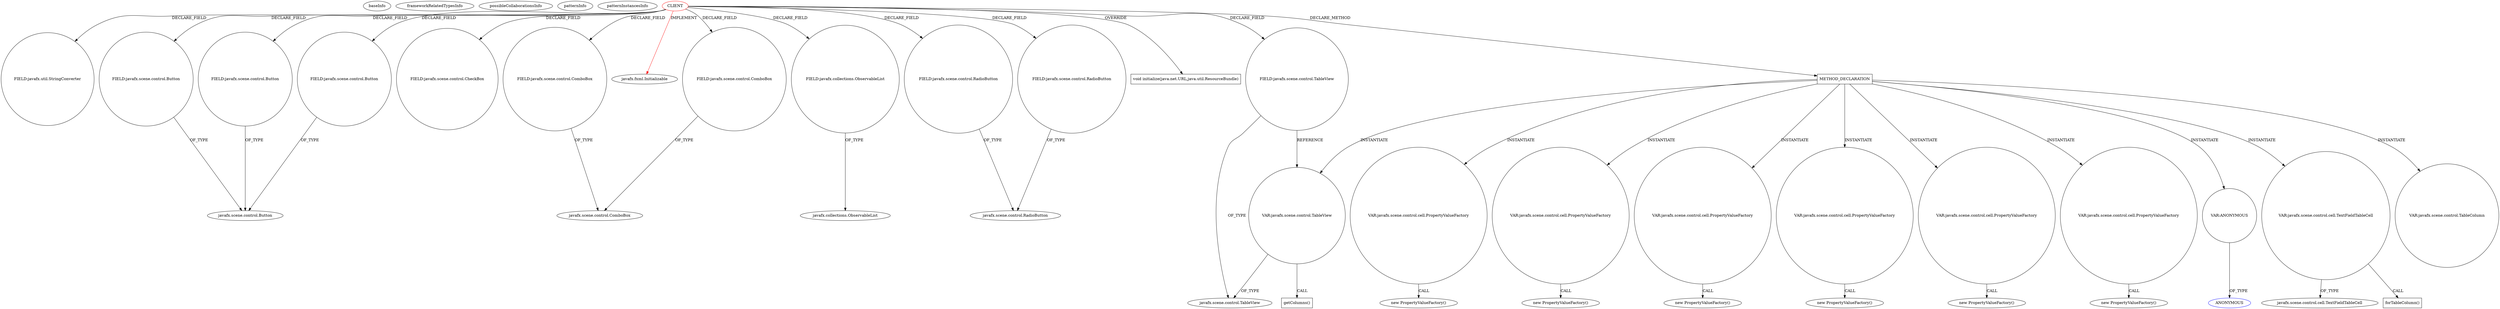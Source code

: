 digraph {
baseInfo[graphId=3859,category="pattern",isAnonymous=false,possibleRelation=false]
frameworkRelatedTypesInfo[0="javafx.fxml.Initializable"]
possibleCollaborationsInfo[]
patternInfo[frequency=2.0,patternRootClient=0]
patternInstancesInfo[0="bianconejo-CEFX~/bianconejo-CEFX/CEFX-master/src/cefx/CEPaiementAttenteController.java~CEPaiementAttenteController~2025",1="bianconejo-CEFX~/bianconejo-CEFX/CEFX-master/src/cefx/CECommandeController.java~CECommandeController~2084"]
30[label="FIELD:javafx.util.StringConverter",vertexType="FIELD_DECLARATION",isFrameworkType=false,shape=circle]
0[label="CLIENT",vertexType="ROOT_CLIENT_CLASS_DECLARATION",isFrameworkType=false,color=red]
2[label="FIELD:javafx.scene.control.Button",vertexType="FIELD_DECLARATION",isFrameworkType=false,shape=circle]
4[label="FIELD:javafx.scene.control.Button",vertexType="FIELD_DECLARATION",isFrameworkType=false,shape=circle]
6[label="FIELD:javafx.scene.control.Button",vertexType="FIELD_DECLARATION",isFrameworkType=false,shape=circle]
8[label="FIELD:javafx.scene.control.CheckBox",vertexType="FIELD_DECLARATION",isFrameworkType=false,shape=circle]
10[label="FIELD:javafx.scene.control.ComboBox",vertexType="FIELD_DECLARATION",isFrameworkType=false,shape=circle]
1[label="javafx.fxml.Initializable",vertexType="FRAMEWORK_INTERFACE_TYPE",isFrameworkType=false]
12[label="FIELD:javafx.scene.control.ComboBox",vertexType="FIELD_DECLARATION",isFrameworkType=false,shape=circle]
14[label="FIELD:javafx.collections.ObservableList",vertexType="FIELD_DECLARATION",isFrameworkType=false,shape=circle]
15[label="javafx.collections.ObservableList",vertexType="FRAMEWORK_INTERFACE_TYPE",isFrameworkType=false]
16[label="FIELD:javafx.scene.control.RadioButton",vertexType="FIELD_DECLARATION",isFrameworkType=false,shape=circle]
17[label="javafx.scene.control.RadioButton",vertexType="FRAMEWORK_CLASS_TYPE",isFrameworkType=false]
18[label="FIELD:javafx.scene.control.RadioButton",vertexType="FIELD_DECLARATION",isFrameworkType=false,shape=circle]
34[label="void initialize(java.net.URL,java.util.ResourceBundle)",vertexType="OVERRIDING_METHOD_DECLARATION",isFrameworkType=false,shape=box]
3[label="javafx.scene.control.Button",vertexType="FRAMEWORK_CLASS_TYPE",isFrameworkType=false]
11[label="javafx.scene.control.ComboBox",vertexType="FRAMEWORK_CLASS_TYPE",isFrameworkType=false]
32[label="FIELD:javafx.scene.control.TableView",vertexType="FIELD_DECLARATION",isFrameworkType=false,shape=circle]
33[label="javafx.scene.control.TableView",vertexType="FRAMEWORK_CLASS_TYPE",isFrameworkType=false]
125[label="VAR:javafx.scene.control.TableView",vertexType="VARIABLE_EXPRESION",isFrameworkType=false,shape=circle]
126[label="getColumns()",vertexType="INSIDE_CALL",isFrameworkType=false,shape=box]
50[label="METHOD_DECLARATION",vertexType="CLIENT_METHOD_DECLARATION",isFrameworkType=false,shape=box]
57[label="VAR:javafx.scene.control.cell.PropertyValueFactory",vertexType="VARIABLE_EXPRESION",isFrameworkType=false,shape=circle]
56[label="new PropertyValueFactory()",vertexType="CONSTRUCTOR_CALL",isFrameworkType=false]
104[label="VAR:javafx.scene.control.cell.PropertyValueFactory",vertexType="VARIABLE_EXPRESION",isFrameworkType=false,shape=circle]
103[label="new PropertyValueFactory()",vertexType="CONSTRUCTOR_CALL",isFrameworkType=false]
84[label="VAR:javafx.scene.control.cell.PropertyValueFactory",vertexType="VARIABLE_EXPRESION",isFrameworkType=false,shape=circle]
83[label="new PropertyValueFactory()",vertexType="CONSTRUCTOR_CALL",isFrameworkType=false]
96[label="VAR:javafx.scene.control.cell.PropertyValueFactory",vertexType="VARIABLE_EXPRESION",isFrameworkType=false,shape=circle]
95[label="new PropertyValueFactory()",vertexType="CONSTRUCTOR_CALL",isFrameworkType=false]
116[label="VAR:javafx.scene.control.cell.PropertyValueFactory",vertexType="VARIABLE_EXPRESION",isFrameworkType=false,shape=circle]
115[label="new PropertyValueFactory()",vertexType="CONSTRUCTOR_CALL",isFrameworkType=false]
72[label="VAR:javafx.scene.control.cell.PropertyValueFactory",vertexType="VARIABLE_EXPRESION",isFrameworkType=false,shape=circle]
71[label="new PropertyValueFactory()",vertexType="CONSTRUCTOR_CALL",isFrameworkType=false]
137[label="VAR:ANONYMOUS",vertexType="VARIABLE_EXPRESION",isFrameworkType=false,shape=circle]
138[label="ANONYMOUS",vertexType="REFERENCE_ANONYMOUS_DECLARATION",isFrameworkType=false,color=blue]
61[label="VAR:javafx.scene.control.cell.TextFieldTableCell",vertexType="VARIABLE_EXPRESION",isFrameworkType=false,shape=circle]
63[label="javafx.scene.control.cell.TextFieldTableCell",vertexType="FRAMEWORK_CLASS_TYPE",isFrameworkType=false]
121[label="forTableColumn()",vertexType="INSIDE_CALL",isFrameworkType=false,shape=box]
91[label="VAR:javafx.scene.control.TableColumn",vertexType="VARIABLE_EXPRESION",isFrameworkType=false,shape=circle]
50->116[label="INSTANTIATE"]
0->6[label="DECLARE_FIELD"]
16->17[label="OF_TYPE"]
61->63[label="OF_TYPE"]
0->10[label="DECLARE_FIELD"]
125->126[label="CALL"]
6->3[label="OF_TYPE"]
104->103[label="CALL"]
50->96[label="INSTANTIATE"]
0->14[label="DECLARE_FIELD"]
137->138[label="OF_TYPE"]
0->30[label="DECLARE_FIELD"]
32->125[label="REFERENCE"]
125->33[label="OF_TYPE"]
0->16[label="DECLARE_FIELD"]
50->125[label="INSTANTIATE"]
57->56[label="CALL"]
10->11[label="OF_TYPE"]
50->72[label="INSTANTIATE"]
32->33[label="OF_TYPE"]
0->2[label="DECLARE_FIELD"]
0->50[label="DECLARE_METHOD"]
50->84[label="INSTANTIATE"]
0->1[label="IMPLEMENT",color=red]
50->57[label="INSTANTIATE"]
72->71[label="CALL"]
4->3[label="OF_TYPE"]
12->11[label="OF_TYPE"]
50->137[label="INSTANTIATE"]
0->4[label="DECLARE_FIELD"]
0->12[label="DECLARE_FIELD"]
116->115[label="CALL"]
18->17[label="OF_TYPE"]
84->83[label="CALL"]
0->34[label="OVERRIDE"]
50->91[label="INSTANTIATE"]
2->3[label="OF_TYPE"]
0->32[label="DECLARE_FIELD"]
14->15[label="OF_TYPE"]
0->18[label="DECLARE_FIELD"]
61->121[label="CALL"]
50->104[label="INSTANTIATE"]
50->61[label="INSTANTIATE"]
0->8[label="DECLARE_FIELD"]
96->95[label="CALL"]
}

